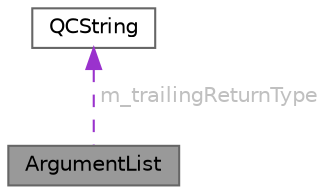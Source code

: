 digraph "ArgumentList"
{
 // INTERACTIVE_SVG=YES
 // LATEX_PDF_SIZE
  bgcolor="transparent";
  edge [fontname=Helvetica,fontsize=10,labelfontname=Helvetica,labelfontsize=10];
  node [fontname=Helvetica,fontsize=10,shape=box,height=0.2,width=0.4];
  Node1 [label="ArgumentList",height=0.2,width=0.4,color="gray40", fillcolor="grey60", style="filled", fontcolor="black",tooltip="This class represents an function or template argument list."];
  Node2 -> Node1 [dir="back",color="darkorchid3",style="dashed",label=" m_trailingReturnType",fontcolor="grey" ];
  Node2 [label="QCString",height=0.2,width=0.4,color="gray40", fillcolor="white", style="filled",URL="$d9/d45/class_q_c_string.html",tooltip="This is an alternative implementation of QCString."];
}
